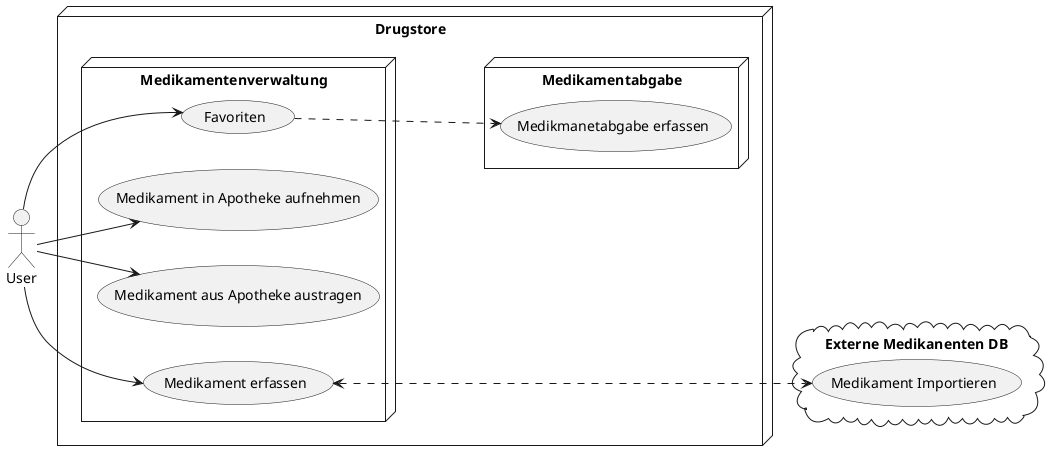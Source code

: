 ﻿@startuml usecase-overview
left to right direction
node Drugstore {

    node Medikamentenverwaltung {
        usecase "Medikament erfassen" as UC21
        usecase "Medikament in Apotheke aufnehmen" as UC22
        usecase "Medikament aus Apotheke austragen" as UC23
        usecase "Favoriten" as UC24
    }

    node Medikamentabgabe {
        usecase "Medikmanetabgabe erfassen" as UC31
    }
}
cloud "Externe Medikanenten DB" {
    usecase "Medikament Importieren" as DrugImport
}

:User: --> UC21
:User: --> UC22
:User: --> UC23
:User: --> UC24

UC24 ...> UC31
UC21 <....> DrugImport

@enduml